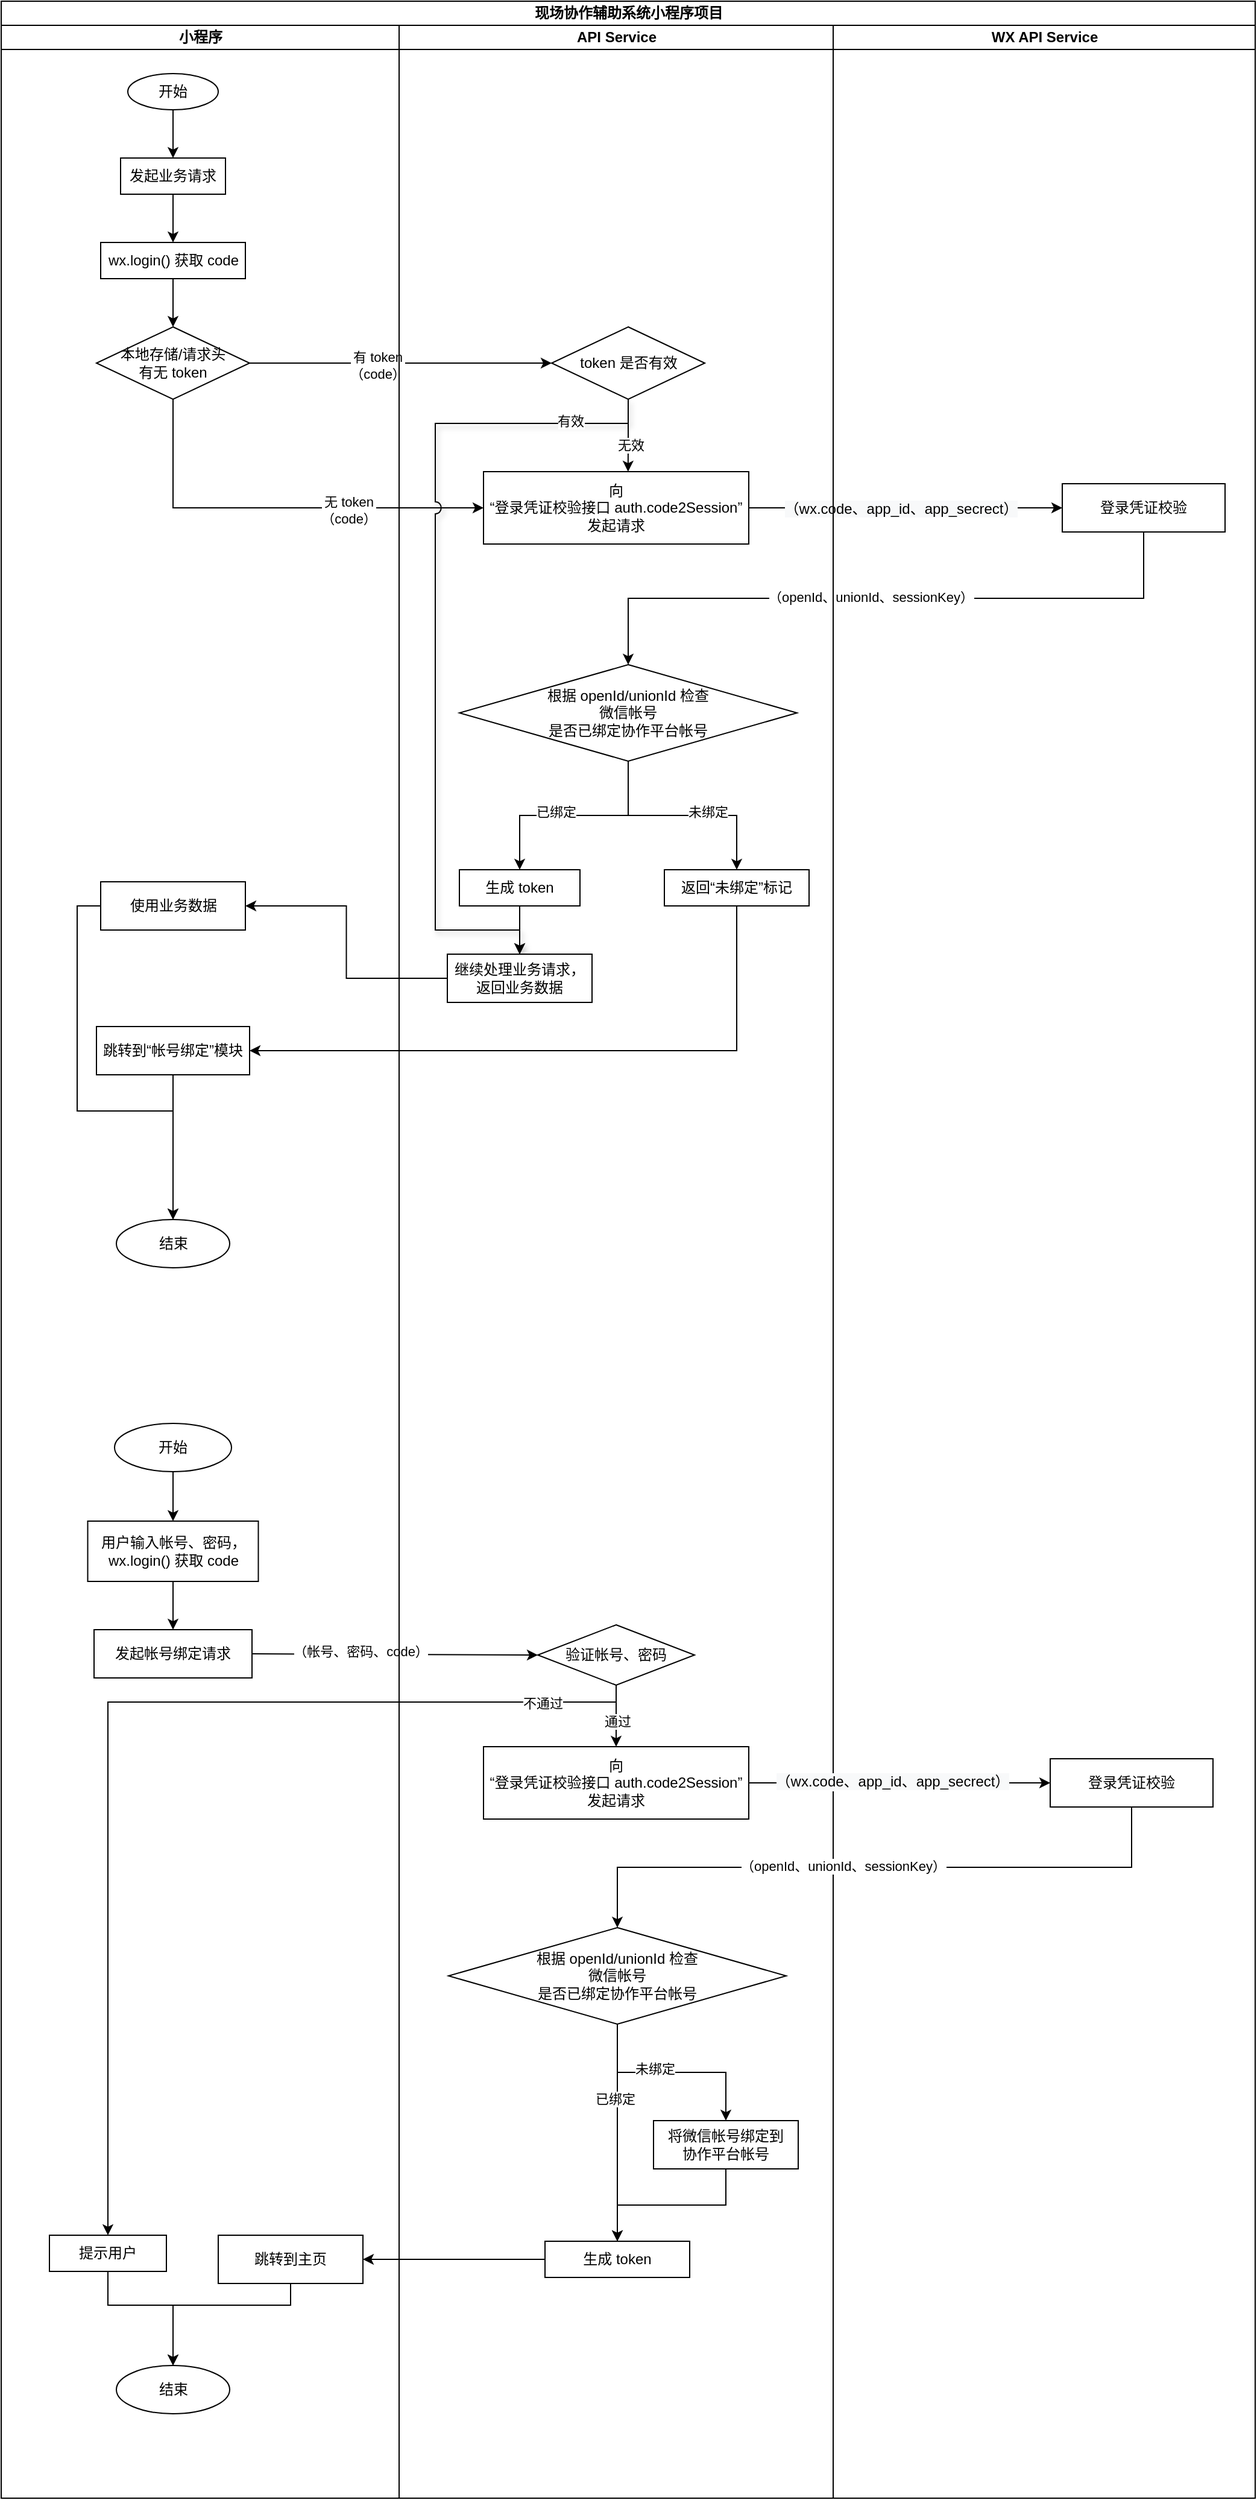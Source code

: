 <mxfile version="14.2.9" type="github"><diagram id="qEqpJyWe6qSXdvCc5dsq" name="Page-1"><mxGraphModel dx="1422" dy="762" grid="1" gridSize="10" guides="1" tooltips="1" connect="1" arrows="1" fold="1" page="1" pageScale="1" pageWidth="827" pageHeight="1169" math="0" shadow="0"><root><mxCell id="0"/><mxCell id="1" parent="0"/><mxCell id="DzDD1wnCTY82jCdEC3I6-1" value="现场协作辅助系统小程序项目" style="swimlane;html=1;childLayout=stackLayout;resizeParent=1;resizeParentMax=0;startSize=20;" vertex="1" parent="1"><mxGeometry x="50" y="30" width="1040" height="2070" as="geometry"><mxRectangle x="70" y="40" width="60" height="20" as="alternateBounds"/></mxGeometry></mxCell><mxCell id="DzDD1wnCTY82jCdEC3I6-2" style="edgeStyle=orthogonalEdgeStyle;rounded=0;orthogonalLoop=1;jettySize=auto;html=1;entryX=0;entryY=0.5;entryDx=0;entryDy=0;" edge="1" parent="DzDD1wnCTY82jCdEC3I6-1" source="DzDD1wnCTY82jCdEC3I6-17" target="DzDD1wnCTY82jCdEC3I6-42"><mxGeometry relative="1" as="geometry"><Array as="points"><mxPoint x="370" y="300"/></Array></mxGeometry></mxCell><mxCell id="DzDD1wnCTY82jCdEC3I6-3" value="有 token&lt;br&gt;（code）" style="edgeLabel;html=1;align=center;verticalAlign=middle;resizable=0;points=[];" vertex="1" connectable="0" parent="DzDD1wnCTY82jCdEC3I6-2"><mxGeometry x="-0.158" y="-2" relative="1" as="geometry"><mxPoint as="offset"/></mxGeometry></mxCell><mxCell id="DzDD1wnCTY82jCdEC3I6-4" style="edgeStyle=orthogonalEdgeStyle;rounded=0;orthogonalLoop=1;jettySize=auto;html=1;exitX=0.5;exitY=1;exitDx=0;exitDy=0;entryX=0;entryY=0.5;entryDx=0;entryDy=0;" edge="1" parent="DzDD1wnCTY82jCdEC3I6-1" source="DzDD1wnCTY82jCdEC3I6-17" target="DzDD1wnCTY82jCdEC3I6-43"><mxGeometry relative="1" as="geometry"/></mxCell><mxCell id="DzDD1wnCTY82jCdEC3I6-5" value="无 token&lt;br&gt;（code）" style="edgeLabel;html=1;align=center;verticalAlign=middle;resizable=0;points=[];" vertex="1" connectable="0" parent="DzDD1wnCTY82jCdEC3I6-4"><mxGeometry x="0.352" y="-2" relative="1" as="geometry"><mxPoint as="offset"/></mxGeometry></mxCell><mxCell id="DzDD1wnCTY82jCdEC3I6-6" style="edgeStyle=orthogonalEdgeStyle;rounded=0;orthogonalLoop=1;jettySize=auto;html=1;exitX=1;exitY=0.5;exitDx=0;exitDy=0;entryX=0;entryY=0.5;entryDx=0;entryDy=0;" edge="1" parent="DzDD1wnCTY82jCdEC3I6-1" source="DzDD1wnCTY82jCdEC3I6-43" target="DzDD1wnCTY82jCdEC3I6-66"><mxGeometry relative="1" as="geometry"/></mxCell><mxCell id="DzDD1wnCTY82jCdEC3I6-7" value="&lt;span style=&quot;font-size: 12px ; background-color: rgb(248 , 249 , 250)&quot;&gt;（wx.code、app_id、app_secrect）&lt;/span&gt;" style="edgeLabel;html=1;align=center;verticalAlign=middle;resizable=0;points=[];" vertex="1" connectable="0" parent="DzDD1wnCTY82jCdEC3I6-6"><mxGeometry x="-0.256" y="-1" relative="1" as="geometry"><mxPoint x="29" as="offset"/></mxGeometry></mxCell><mxCell id="DzDD1wnCTY82jCdEC3I6-8" style="edgeStyle=orthogonalEdgeStyle;rounded=0;orthogonalLoop=1;jettySize=auto;html=1;exitX=0.5;exitY=1;exitDx=0;exitDy=0;entryX=0.5;entryY=0;entryDx=0;entryDy=0;" edge="1" parent="DzDD1wnCTY82jCdEC3I6-1" source="DzDD1wnCTY82jCdEC3I6-66" target="DzDD1wnCTY82jCdEC3I6-48"><mxGeometry relative="1" as="geometry"><mxPoint x="580" y="530" as="targetPoint"/></mxGeometry></mxCell><mxCell id="DzDD1wnCTY82jCdEC3I6-9" value="（openId、unionId、sessionKey）" style="edgeLabel;html=1;align=center;verticalAlign=middle;resizable=0;points=[];" vertex="1" connectable="0" parent="DzDD1wnCTY82jCdEC3I6-8"><mxGeometry x="0.051" y="-1" relative="1" as="geometry"><mxPoint x="1" as="offset"/></mxGeometry></mxCell><mxCell id="DzDD1wnCTY82jCdEC3I6-10" style="edgeStyle=orthogonalEdgeStyle;rounded=0;orthogonalLoop=1;jettySize=auto;html=1;exitX=0.5;exitY=1;exitDx=0;exitDy=0;entryX=1;entryY=0.5;entryDx=0;entryDy=0;" edge="1" parent="DzDD1wnCTY82jCdEC3I6-1" source="DzDD1wnCTY82jCdEC3I6-49" target="DzDD1wnCTY82jCdEC3I6-23"><mxGeometry relative="1" as="geometry"/></mxCell><mxCell id="DzDD1wnCTY82jCdEC3I6-11" style="edgeStyle=orthogonalEdgeStyle;rounded=0;orthogonalLoop=1;jettySize=auto;html=1;exitX=0;exitY=0.5;exitDx=0;exitDy=0;entryX=1;entryY=0.5;entryDx=0;entryDy=0;" edge="1" parent="DzDD1wnCTY82jCdEC3I6-1" source="DzDD1wnCTY82jCdEC3I6-52" target="DzDD1wnCTY82jCdEC3I6-21"><mxGeometry relative="1" as="geometry"/></mxCell><mxCell id="DzDD1wnCTY82jCdEC3I6-12" style="edgeStyle=orthogonalEdgeStyle;rounded=0;sketch=0;jumpStyle=arc;jumpSize=10;orthogonalLoop=1;jettySize=auto;html=1;exitX=1;exitY=0.5;exitDx=0;exitDy=0;entryX=0;entryY=0.5;entryDx=0;entryDy=0;shadow=0;endArrow=classic;endFill=1;" edge="1" parent="DzDD1wnCTY82jCdEC3I6-1" source="DzDD1wnCTY82jCdEC3I6-28" target="DzDD1wnCTY82jCdEC3I6-64"><mxGeometry relative="1" as="geometry"/></mxCell><mxCell id="DzDD1wnCTY82jCdEC3I6-13" value="（帐号、密码、code）" style="edgeLabel;html=1;align=center;verticalAlign=middle;resizable=0;points=[];" vertex="1" connectable="0" parent="DzDD1wnCTY82jCdEC3I6-12"><mxGeometry x="-0.244" y="2" relative="1" as="geometry"><mxPoint as="offset"/></mxGeometry></mxCell><mxCell id="DzDD1wnCTY82jCdEC3I6-14" value="小程序" style="swimlane;html=1;startSize=20;" vertex="1" parent="DzDD1wnCTY82jCdEC3I6-1"><mxGeometry y="20" width="330" height="2050" as="geometry"/></mxCell><mxCell id="DzDD1wnCTY82jCdEC3I6-15" style="edgeStyle=orthogonalEdgeStyle;rounded=0;orthogonalLoop=1;jettySize=auto;html=1;exitX=0.5;exitY=1;exitDx=0;exitDy=0;entryX=0.5;entryY=0;entryDx=0;entryDy=0;" edge="1" parent="DzDD1wnCTY82jCdEC3I6-14" source="DzDD1wnCTY82jCdEC3I6-16" target="DzDD1wnCTY82jCdEC3I6-25"><mxGeometry relative="1" as="geometry"/></mxCell><mxCell id="DzDD1wnCTY82jCdEC3I6-16" value="开始" style="ellipse;whiteSpace=wrap;html=1;" vertex="1" parent="DzDD1wnCTY82jCdEC3I6-14"><mxGeometry x="105" y="40" width="75" height="30" as="geometry"/></mxCell><mxCell id="DzDD1wnCTY82jCdEC3I6-17" value="本地存储/请求头&lt;br&gt;有无 token" style="rhombus;whiteSpace=wrap;html=1;" vertex="1" parent="DzDD1wnCTY82jCdEC3I6-14"><mxGeometry x="79" y="250" width="127" height="60" as="geometry"/></mxCell><mxCell id="DzDD1wnCTY82jCdEC3I6-18" value="" style="endArrow=classic;html=1;exitX=0.5;exitY=1;exitDx=0;exitDy=0;" edge="1" parent="DzDD1wnCTY82jCdEC3I6-14" source="DzDD1wnCTY82jCdEC3I6-19" target="DzDD1wnCTY82jCdEC3I6-17"><mxGeometry width="50" height="50" relative="1" as="geometry"><mxPoint x="320" y="420" as="sourcePoint"/><mxPoint x="370" y="370" as="targetPoint"/></mxGeometry></mxCell><mxCell id="DzDD1wnCTY82jCdEC3I6-19" value="wx.login() 获取 code" style="rounded=0;whiteSpace=wrap;html=1;" vertex="1" parent="DzDD1wnCTY82jCdEC3I6-14"><mxGeometry x="82.5" y="180" width="120" height="30" as="geometry"/></mxCell><mxCell id="DzDD1wnCTY82jCdEC3I6-20" style="edgeStyle=orthogonalEdgeStyle;rounded=0;orthogonalLoop=1;jettySize=auto;html=1;exitX=0;exitY=0.5;exitDx=0;exitDy=0;entryX=0.5;entryY=0;entryDx=0;entryDy=0;" edge="1" parent="DzDD1wnCTY82jCdEC3I6-14" source="DzDD1wnCTY82jCdEC3I6-21" target="DzDD1wnCTY82jCdEC3I6-22"><mxGeometry relative="1" as="geometry"><Array as="points"><mxPoint x="63" y="730"/><mxPoint x="63" y="900"/><mxPoint x="143" y="900"/></Array></mxGeometry></mxCell><mxCell id="DzDD1wnCTY82jCdEC3I6-21" value="使用业务数据" style="rounded=0;whiteSpace=wrap;html=1;" vertex="1" parent="DzDD1wnCTY82jCdEC3I6-14"><mxGeometry x="82.5" y="710" width="120" height="40" as="geometry"/></mxCell><mxCell id="DzDD1wnCTY82jCdEC3I6-22" value="结束" style="ellipse;whiteSpace=wrap;html=1;" vertex="1" parent="DzDD1wnCTY82jCdEC3I6-14"><mxGeometry x="95.5" y="990" width="94" height="40" as="geometry"/></mxCell><mxCell id="DzDD1wnCTY82jCdEC3I6-23" value="跳转到“帐号绑定”模块" style="rounded=0;whiteSpace=wrap;html=1;" vertex="1" parent="DzDD1wnCTY82jCdEC3I6-14"><mxGeometry x="79" y="830" width="127" height="40" as="geometry"/></mxCell><mxCell id="DzDD1wnCTY82jCdEC3I6-24" style="edgeStyle=orthogonalEdgeStyle;rounded=0;orthogonalLoop=1;jettySize=auto;html=1;exitX=0.5;exitY=1;exitDx=0;exitDy=0;entryX=0.5;entryY=0;entryDx=0;entryDy=0;" edge="1" parent="DzDD1wnCTY82jCdEC3I6-14" source="DzDD1wnCTY82jCdEC3I6-25" target="DzDD1wnCTY82jCdEC3I6-19"><mxGeometry relative="1" as="geometry"/></mxCell><mxCell id="DzDD1wnCTY82jCdEC3I6-25" value="发起业务请求" style="rounded=0;whiteSpace=wrap;html=1;" vertex="1" parent="DzDD1wnCTY82jCdEC3I6-14"><mxGeometry x="99" y="110" width="87" height="30" as="geometry"/></mxCell><mxCell id="DzDD1wnCTY82jCdEC3I6-26" style="edgeStyle=orthogonalEdgeStyle;rounded=0;sketch=0;jumpStyle=arc;jumpSize=10;orthogonalLoop=1;jettySize=auto;html=1;exitX=0.5;exitY=1;exitDx=0;exitDy=0;entryX=0.5;entryY=0;entryDx=0;entryDy=0;shadow=0;endArrow=classic;endFill=1;" edge="1" parent="DzDD1wnCTY82jCdEC3I6-14" source="DzDD1wnCTY82jCdEC3I6-27" target="DzDD1wnCTY82jCdEC3I6-30"><mxGeometry relative="1" as="geometry"/></mxCell><mxCell id="DzDD1wnCTY82jCdEC3I6-27" value="开始" style="ellipse;whiteSpace=wrap;html=1;" vertex="1" parent="DzDD1wnCTY82jCdEC3I6-14"><mxGeometry x="94" y="1159" width="97" height="40" as="geometry"/></mxCell><mxCell id="DzDD1wnCTY82jCdEC3I6-28" value="发起帐号绑定请求" style="rounded=0;whiteSpace=wrap;html=1;" vertex="1" parent="DzDD1wnCTY82jCdEC3I6-14"><mxGeometry x="77" y="1330" width="131" height="40" as="geometry"/></mxCell><mxCell id="DzDD1wnCTY82jCdEC3I6-29" style="edgeStyle=orthogonalEdgeStyle;rounded=0;sketch=0;jumpStyle=arc;jumpSize=10;orthogonalLoop=1;jettySize=auto;html=1;exitX=0.5;exitY=1;exitDx=0;exitDy=0;entryX=0.5;entryY=0;entryDx=0;entryDy=0;shadow=0;endArrow=classic;endFill=1;" edge="1" parent="DzDD1wnCTY82jCdEC3I6-14" source="DzDD1wnCTY82jCdEC3I6-30" target="DzDD1wnCTY82jCdEC3I6-28"><mxGeometry relative="1" as="geometry"/></mxCell><mxCell id="DzDD1wnCTY82jCdEC3I6-30" value="用户输入帐号、密码，&lt;br&gt;wx.login() 获取 code" style="rounded=0;whiteSpace=wrap;html=1;" vertex="1" parent="DzDD1wnCTY82jCdEC3I6-14"><mxGeometry x="71.75" y="1240" width="141.5" height="50" as="geometry"/></mxCell><mxCell id="DzDD1wnCTY82jCdEC3I6-31" style="edgeStyle=orthogonalEdgeStyle;rounded=0;sketch=0;jumpStyle=arc;jumpSize=10;orthogonalLoop=1;jettySize=auto;html=1;exitX=0.5;exitY=1;exitDx=0;exitDy=0;entryX=0.5;entryY=0;entryDx=0;entryDy=0;shadow=0;endArrow=classic;endFill=1;" edge="1" parent="DzDD1wnCTY82jCdEC3I6-14" source="DzDD1wnCTY82jCdEC3I6-32" target="DzDD1wnCTY82jCdEC3I6-33"><mxGeometry relative="1" as="geometry"><Array as="points"><mxPoint x="240" y="1890"/><mxPoint x="143" y="1890"/></Array></mxGeometry></mxCell><mxCell id="DzDD1wnCTY82jCdEC3I6-32" value="跳转到主页" style="rounded=0;whiteSpace=wrap;html=1;" vertex="1" parent="DzDD1wnCTY82jCdEC3I6-14"><mxGeometry x="180" y="1832" width="120" height="40" as="geometry"/></mxCell><mxCell id="DzDD1wnCTY82jCdEC3I6-33" value="结束" style="ellipse;whiteSpace=wrap;html=1;" vertex="1" parent="DzDD1wnCTY82jCdEC3I6-14"><mxGeometry x="95.5" y="1940" width="94" height="40" as="geometry"/></mxCell><mxCell id="DzDD1wnCTY82jCdEC3I6-34" style="edgeStyle=orthogonalEdgeStyle;rounded=0;sketch=0;jumpStyle=arc;jumpSize=10;orthogonalLoop=1;jettySize=auto;html=1;exitX=0.5;exitY=1;exitDx=0;exitDy=0;entryX=0.5;entryY=0;entryDx=0;entryDy=0;shadow=0;endArrow=classic;endFill=1;" edge="1" parent="DzDD1wnCTY82jCdEC3I6-14" source="DzDD1wnCTY82jCdEC3I6-35" target="DzDD1wnCTY82jCdEC3I6-33"><mxGeometry relative="1" as="geometry"><Array as="points"><mxPoint x="89" y="1890"/><mxPoint x="143" y="1890"/></Array></mxGeometry></mxCell><mxCell id="DzDD1wnCTY82jCdEC3I6-35" value="提示用户" style="rounded=0;whiteSpace=wrap;html=1;" vertex="1" parent="DzDD1wnCTY82jCdEC3I6-14"><mxGeometry x="40" y="1832" width="97" height="30" as="geometry"/></mxCell><mxCell id="DzDD1wnCTY82jCdEC3I6-36" style="edgeStyle=orthogonalEdgeStyle;rounded=0;orthogonalLoop=1;jettySize=auto;html=1;exitX=0.5;exitY=1;exitDx=0;exitDy=0;entryX=0.5;entryY=0;entryDx=0;entryDy=0;" edge="1" parent="DzDD1wnCTY82jCdEC3I6-14" source="DzDD1wnCTY82jCdEC3I6-23" target="DzDD1wnCTY82jCdEC3I6-22"><mxGeometry relative="1" as="geometry"><mxPoint x="163" y="970" as="targetPoint"/></mxGeometry></mxCell><mxCell id="DzDD1wnCTY82jCdEC3I6-37" value="API Service" style="swimlane;html=1;startSize=20;" vertex="1" parent="DzDD1wnCTY82jCdEC3I6-1"><mxGeometry x="330" y="20" width="360" height="2050" as="geometry"/></mxCell><object label="" id="DzDD1wnCTY82jCdEC3I6-38"><mxCell style="edgeStyle=orthogonalEdgeStyle;rounded=0;orthogonalLoop=1;jettySize=auto;html=1;exitX=0.5;exitY=1;exitDx=0;exitDy=0;entryX=0.545;entryY=0;entryDx=0;entryDy=0;entryPerimeter=0;" edge="1" parent="DzDD1wnCTY82jCdEC3I6-37" source="DzDD1wnCTY82jCdEC3I6-42" target="DzDD1wnCTY82jCdEC3I6-43"><mxGeometry relative="1" as="geometry"><Array as="points"><mxPoint x="190" y="340"/><mxPoint x="190" y="340"/></Array></mxGeometry></mxCell></object><mxCell id="DzDD1wnCTY82jCdEC3I6-39" value="无效" style="edgeLabel;html=1;align=center;verticalAlign=middle;resizable=0;points=[];" vertex="1" connectable="0" parent="DzDD1wnCTY82jCdEC3I6-38"><mxGeometry x="-0.255" y="2" relative="1" as="geometry"><mxPoint y="15" as="offset"/></mxGeometry></mxCell><mxCell id="DzDD1wnCTY82jCdEC3I6-40" style="orthogonalLoop=1;jettySize=auto;html=1;exitX=0.5;exitY=1;exitDx=0;exitDy=0;entryX=0.5;entryY=0;entryDx=0;entryDy=0;shadow=1;sketch=0;jumpStyle=arc;jumpSize=10;rounded=0;elbow=vertical;edgeStyle=orthogonalEdgeStyle;" edge="1" parent="DzDD1wnCTY82jCdEC3I6-37" source="DzDD1wnCTY82jCdEC3I6-42" target="DzDD1wnCTY82jCdEC3I6-52"><mxGeometry relative="1" as="geometry"><Array as="points"><mxPoint x="190" y="330"/><mxPoint x="30" y="330"/><mxPoint x="30" y="750"/><mxPoint x="100" y="750"/></Array></mxGeometry></mxCell><mxCell id="DzDD1wnCTY82jCdEC3I6-41" value="有效" style="edgeLabel;html=1;align=center;verticalAlign=middle;resizable=0;points=[];" vertex="1" connectable="0" parent="DzDD1wnCTY82jCdEC3I6-40"><mxGeometry x="-0.803" y="-2" relative="1" as="geometry"><mxPoint as="offset"/></mxGeometry></mxCell><mxCell id="DzDD1wnCTY82jCdEC3I6-42" value="token 是否有效" style="rhombus;whiteSpace=wrap;html=1;" vertex="1" parent="DzDD1wnCTY82jCdEC3I6-37"><mxGeometry x="126.5" y="250" width="127" height="60" as="geometry"/></mxCell><mxCell id="DzDD1wnCTY82jCdEC3I6-43" value="向&lt;br&gt;“登录凭证校验接口 auth.code2Session”&lt;br&gt;发起请求" style="rounded=0;whiteSpace=wrap;html=1;" vertex="1" parent="DzDD1wnCTY82jCdEC3I6-37"><mxGeometry x="70" y="370" width="220" height="60" as="geometry"/></mxCell><mxCell id="DzDD1wnCTY82jCdEC3I6-44" style="edgeStyle=orthogonalEdgeStyle;rounded=0;orthogonalLoop=1;jettySize=auto;html=1;exitX=0.5;exitY=1;exitDx=0;exitDy=0;entryX=0.5;entryY=0;entryDx=0;entryDy=0;" edge="1" parent="DzDD1wnCTY82jCdEC3I6-37" source="DzDD1wnCTY82jCdEC3I6-48" target="DzDD1wnCTY82jCdEC3I6-51"><mxGeometry relative="1" as="geometry"><mxPoint x="90" y="660" as="targetPoint"/></mxGeometry></mxCell><mxCell id="DzDD1wnCTY82jCdEC3I6-45" value="已绑定" style="edgeLabel;html=1;align=center;verticalAlign=middle;resizable=0;points=[];" vertex="1" connectable="0" parent="DzDD1wnCTY82jCdEC3I6-44"><mxGeometry x="0.173" y="-3" relative="1" as="geometry"><mxPoint as="offset"/></mxGeometry></mxCell><mxCell id="DzDD1wnCTY82jCdEC3I6-46" style="edgeStyle=orthogonalEdgeStyle;rounded=0;orthogonalLoop=1;jettySize=auto;html=1;exitX=0.5;exitY=1;exitDx=0;exitDy=0;" edge="1" parent="DzDD1wnCTY82jCdEC3I6-37" source="DzDD1wnCTY82jCdEC3I6-48" target="DzDD1wnCTY82jCdEC3I6-49"><mxGeometry relative="1" as="geometry"/></mxCell><mxCell id="DzDD1wnCTY82jCdEC3I6-47" value="未绑定" style="edgeLabel;html=1;align=center;verticalAlign=middle;resizable=0;points=[];" vertex="1" connectable="0" parent="DzDD1wnCTY82jCdEC3I6-46"><mxGeometry x="0.229" y="3" relative="1" as="geometry"><mxPoint as="offset"/></mxGeometry></mxCell><mxCell id="DzDD1wnCTY82jCdEC3I6-48" value="&lt;span&gt;根据 openId/unionId 检查&lt;/span&gt;&lt;br&gt;&lt;span&gt;微信帐号&lt;/span&gt;&lt;br&gt;&lt;span&gt;是否已绑定协作平台帐号&lt;/span&gt;" style="rhombus;whiteSpace=wrap;html=1;" vertex="1" parent="DzDD1wnCTY82jCdEC3I6-37"><mxGeometry x="50" y="530" width="280" height="80" as="geometry"/></mxCell><mxCell id="DzDD1wnCTY82jCdEC3I6-49" value="返回“未绑定”标记" style="rounded=0;whiteSpace=wrap;html=1;" vertex="1" parent="DzDD1wnCTY82jCdEC3I6-37"><mxGeometry x="220" y="700" width="120" height="30" as="geometry"/></mxCell><mxCell id="DzDD1wnCTY82jCdEC3I6-50" style="edgeStyle=orthogonalEdgeStyle;rounded=0;orthogonalLoop=1;jettySize=auto;html=1;exitX=0.5;exitY=1;exitDx=0;exitDy=0;entryX=0.5;entryY=0;entryDx=0;entryDy=0;" edge="1" parent="DzDD1wnCTY82jCdEC3I6-37" source="DzDD1wnCTY82jCdEC3I6-51" target="DzDD1wnCTY82jCdEC3I6-52"><mxGeometry relative="1" as="geometry"/></mxCell><mxCell id="DzDD1wnCTY82jCdEC3I6-51" value="生成 token" style="rounded=0;whiteSpace=wrap;html=1;" vertex="1" parent="DzDD1wnCTY82jCdEC3I6-37"><mxGeometry x="50" y="700" width="100" height="30" as="geometry"/></mxCell><mxCell id="DzDD1wnCTY82jCdEC3I6-52" value="&lt;span&gt;继续处理业务请求，&lt;/span&gt;&lt;br&gt;&lt;span&gt;返回业务数据&lt;/span&gt;" style="rounded=0;whiteSpace=wrap;html=1;" vertex="1" parent="DzDD1wnCTY82jCdEC3I6-37"><mxGeometry x="40" y="770" width="120" height="40" as="geometry"/></mxCell><mxCell id="DzDD1wnCTY82jCdEC3I6-53" value="向&lt;br&gt;“登录凭证校验接口 auth.code2Session”&lt;br&gt;发起请求" style="rounded=0;whiteSpace=wrap;html=1;" vertex="1" parent="DzDD1wnCTY82jCdEC3I6-37"><mxGeometry x="70" y="1427" width="220" height="60" as="geometry"/></mxCell><mxCell id="DzDD1wnCTY82jCdEC3I6-54" style="edgeStyle=orthogonalEdgeStyle;rounded=0;sketch=0;jumpStyle=arc;jumpSize=10;orthogonalLoop=1;jettySize=auto;html=1;exitX=0.5;exitY=1;exitDx=0;exitDy=0;shadow=0;endArrow=classic;endFill=1;entryX=0.5;entryY=0;entryDx=0;entryDy=0;" edge="1" parent="DzDD1wnCTY82jCdEC3I6-37" source="DzDD1wnCTY82jCdEC3I6-58" target="DzDD1wnCTY82jCdEC3I6-61"><mxGeometry relative="1" as="geometry"><mxPoint x="81" y="1727" as="targetPoint"/><Array as="points"><mxPoint x="181" y="1787"/><mxPoint x="181" y="1787"/></Array></mxGeometry></mxCell><mxCell id="DzDD1wnCTY82jCdEC3I6-55" value="已绑定" style="edgeLabel;html=1;align=center;verticalAlign=middle;resizable=0;points=[];" vertex="1" connectable="0" parent="DzDD1wnCTY82jCdEC3I6-54"><mxGeometry x="0.247" y="-2" relative="1" as="geometry"><mxPoint y="-50" as="offset"/></mxGeometry></mxCell><mxCell id="DzDD1wnCTY82jCdEC3I6-56" style="edgeStyle=orthogonalEdgeStyle;rounded=0;sketch=0;jumpStyle=arc;jumpSize=10;orthogonalLoop=1;jettySize=auto;html=1;exitX=0.5;exitY=1;exitDx=0;exitDy=0;entryX=0.5;entryY=0;entryDx=0;entryDy=0;shadow=0;endArrow=classic;endFill=1;" edge="1" parent="DzDD1wnCTY82jCdEC3I6-37" source="DzDD1wnCTY82jCdEC3I6-58" target="DzDD1wnCTY82jCdEC3I6-60"><mxGeometry relative="1" as="geometry"/></mxCell><mxCell id="DzDD1wnCTY82jCdEC3I6-57" value="未绑定" style="edgeLabel;html=1;align=center;verticalAlign=middle;resizable=0;points=[];" vertex="1" connectable="0" parent="DzDD1wnCTY82jCdEC3I6-56"><mxGeometry x="-0.163" relative="1" as="geometry"><mxPoint y="-3" as="offset"/></mxGeometry></mxCell><mxCell id="DzDD1wnCTY82jCdEC3I6-58" value="&lt;span&gt;根据 openId/unionId 检查&lt;/span&gt;&lt;br&gt;&lt;span&gt;微信帐号&lt;/span&gt;&lt;br&gt;&lt;span&gt;是否已绑定协作平台帐号&lt;/span&gt;" style="rhombus;whiteSpace=wrap;html=1;" vertex="1" parent="DzDD1wnCTY82jCdEC3I6-37"><mxGeometry x="41" y="1577" width="280" height="80" as="geometry"/></mxCell><mxCell id="DzDD1wnCTY82jCdEC3I6-59" style="edgeStyle=orthogonalEdgeStyle;rounded=0;sketch=0;jumpStyle=arc;jumpSize=10;orthogonalLoop=1;jettySize=auto;html=1;exitX=0.5;exitY=1;exitDx=0;exitDy=0;entryX=0.5;entryY=0;entryDx=0;entryDy=0;shadow=0;endArrow=classic;endFill=1;" edge="1" parent="DzDD1wnCTY82jCdEC3I6-37" source="DzDD1wnCTY82jCdEC3I6-60" target="DzDD1wnCTY82jCdEC3I6-61"><mxGeometry relative="1" as="geometry"><Array as="points"><mxPoint x="271" y="1807"/><mxPoint x="181" y="1807"/></Array></mxGeometry></mxCell><mxCell id="DzDD1wnCTY82jCdEC3I6-60" value="将微信帐号绑定到&lt;br&gt;协作平台帐号" style="rounded=0;whiteSpace=wrap;html=1;" vertex="1" parent="DzDD1wnCTY82jCdEC3I6-37"><mxGeometry x="211" y="1737" width="120" height="40" as="geometry"/></mxCell><mxCell id="DzDD1wnCTY82jCdEC3I6-61" value="生成 token" style="rounded=0;whiteSpace=wrap;html=1;" vertex="1" parent="DzDD1wnCTY82jCdEC3I6-37"><mxGeometry x="121" y="1837" width="120" height="30" as="geometry"/></mxCell><mxCell id="DzDD1wnCTY82jCdEC3I6-62" style="edgeStyle=orthogonalEdgeStyle;rounded=0;sketch=0;jumpStyle=arc;jumpSize=10;orthogonalLoop=1;jettySize=auto;html=1;exitX=0.5;exitY=1;exitDx=0;exitDy=0;entryX=0.5;entryY=0;entryDx=0;entryDy=0;shadow=0;endArrow=classic;endFill=1;" edge="1" parent="DzDD1wnCTY82jCdEC3I6-37" source="DzDD1wnCTY82jCdEC3I6-64" target="DzDD1wnCTY82jCdEC3I6-53"><mxGeometry relative="1" as="geometry"/></mxCell><mxCell id="DzDD1wnCTY82jCdEC3I6-63" value="通过" style="edgeLabel;html=1;align=center;verticalAlign=middle;resizable=0;points=[];" vertex="1" connectable="0" parent="DzDD1wnCTY82jCdEC3I6-62"><mxGeometry x="-0.222" y="1" relative="1" as="geometry"><mxPoint y="10" as="offset"/></mxGeometry></mxCell><mxCell id="DzDD1wnCTY82jCdEC3I6-64" value="验证帐号、密码" style="rhombus;whiteSpace=wrap;html=1;" vertex="1" parent="DzDD1wnCTY82jCdEC3I6-37"><mxGeometry x="115" y="1326" width="130" height="50" as="geometry"/></mxCell><mxCell id="DzDD1wnCTY82jCdEC3I6-65" value="WX API Service" style="swimlane;html=1;startSize=20;" vertex="1" parent="DzDD1wnCTY82jCdEC3I6-1"><mxGeometry x="690" y="20" width="350" height="2050" as="geometry"/></mxCell><mxCell id="DzDD1wnCTY82jCdEC3I6-66" value="登录凭证校验" style="rounded=0;whiteSpace=wrap;html=1;" vertex="1" parent="DzDD1wnCTY82jCdEC3I6-65"><mxGeometry x="190" y="380" width="135" height="40" as="geometry"/></mxCell><mxCell id="DzDD1wnCTY82jCdEC3I6-67" value="登录凭证校验" style="rounded=0;whiteSpace=wrap;html=1;" vertex="1" parent="DzDD1wnCTY82jCdEC3I6-65"><mxGeometry x="180" y="1437" width="135" height="40" as="geometry"/></mxCell><mxCell id="DzDD1wnCTY82jCdEC3I6-68" style="edgeStyle=orthogonalEdgeStyle;rounded=0;sketch=0;jumpStyle=arc;jumpSize=10;orthogonalLoop=1;jettySize=auto;html=1;exitX=1;exitY=0.5;exitDx=0;exitDy=0;entryX=0;entryY=0.5;entryDx=0;entryDy=0;shadow=0;endArrow=classic;endFill=1;" edge="1" parent="DzDD1wnCTY82jCdEC3I6-1" source="DzDD1wnCTY82jCdEC3I6-53" target="DzDD1wnCTY82jCdEC3I6-67"><mxGeometry relative="1" as="geometry"/></mxCell><mxCell id="DzDD1wnCTY82jCdEC3I6-69" value="&lt;span style=&quot;font-size: 12px ; background-color: rgb(248 , 249 , 250)&quot;&gt;（wx.code、app_id、app_secrect）&lt;/span&gt;" style="edgeLabel;html=1;align=center;verticalAlign=middle;resizable=0;points=[];" vertex="1" connectable="0" parent="DzDD1wnCTY82jCdEC3I6-68"><mxGeometry x="-0.288" y="1" relative="1" as="geometry"><mxPoint x="30" as="offset"/></mxGeometry></mxCell><mxCell id="DzDD1wnCTY82jCdEC3I6-70" style="edgeStyle=orthogonalEdgeStyle;rounded=0;sketch=0;jumpStyle=arc;jumpSize=10;orthogonalLoop=1;jettySize=auto;html=1;exitX=0.5;exitY=1;exitDx=0;exitDy=0;entryX=0.5;entryY=0;entryDx=0;entryDy=0;shadow=0;endArrow=classic;endFill=1;" edge="1" parent="DzDD1wnCTY82jCdEC3I6-1" source="DzDD1wnCTY82jCdEC3I6-67" target="DzDD1wnCTY82jCdEC3I6-58"><mxGeometry relative="1" as="geometry"/></mxCell><mxCell id="DzDD1wnCTY82jCdEC3I6-71" value="（openId、unionId、sessionKey）" style="edgeLabel;html=1;align=center;verticalAlign=middle;resizable=0;points=[];" vertex="1" connectable="0" parent="DzDD1wnCTY82jCdEC3I6-70"><mxGeometry x="0.1" y="-1" relative="1" as="geometry"><mxPoint as="offset"/></mxGeometry></mxCell><mxCell id="DzDD1wnCTY82jCdEC3I6-72" style="edgeStyle=orthogonalEdgeStyle;rounded=0;sketch=0;jumpStyle=arc;jumpSize=10;orthogonalLoop=1;jettySize=auto;html=1;exitX=0;exitY=0.5;exitDx=0;exitDy=0;entryX=1;entryY=0.5;entryDx=0;entryDy=0;shadow=0;endArrow=classic;endFill=1;" edge="1" parent="DzDD1wnCTY82jCdEC3I6-1" source="DzDD1wnCTY82jCdEC3I6-61" target="DzDD1wnCTY82jCdEC3I6-32"><mxGeometry relative="1" as="geometry"/></mxCell><mxCell id="DzDD1wnCTY82jCdEC3I6-73" style="edgeStyle=orthogonalEdgeStyle;rounded=0;sketch=0;jumpStyle=arc;jumpSize=10;orthogonalLoop=1;jettySize=auto;html=1;shadow=0;endArrow=classic;endFill=1;entryX=0.5;entryY=0;entryDx=0;entryDy=0;exitX=0.5;exitY=1;exitDx=0;exitDy=0;" edge="1" parent="DzDD1wnCTY82jCdEC3I6-1" source="DzDD1wnCTY82jCdEC3I6-64" target="DzDD1wnCTY82jCdEC3I6-35"><mxGeometry relative="1" as="geometry"><mxPoint x="510" y="1410" as="sourcePoint"/><mxPoint x="30" y="1820" as="targetPoint"/><Array as="points"><mxPoint x="510" y="1410"/><mxPoint x="89" y="1410"/></Array></mxGeometry></mxCell><mxCell id="DzDD1wnCTY82jCdEC3I6-74" value="不通过" style="edgeLabel;html=1;align=center;verticalAlign=middle;resizable=0;points=[];" vertex="1" connectable="0" parent="DzDD1wnCTY82jCdEC3I6-73"><mxGeometry x="-0.783" y="1" relative="1" as="geometry"><mxPoint x="20" as="offset"/></mxGeometry></mxCell></root></mxGraphModel></diagram></mxfile>